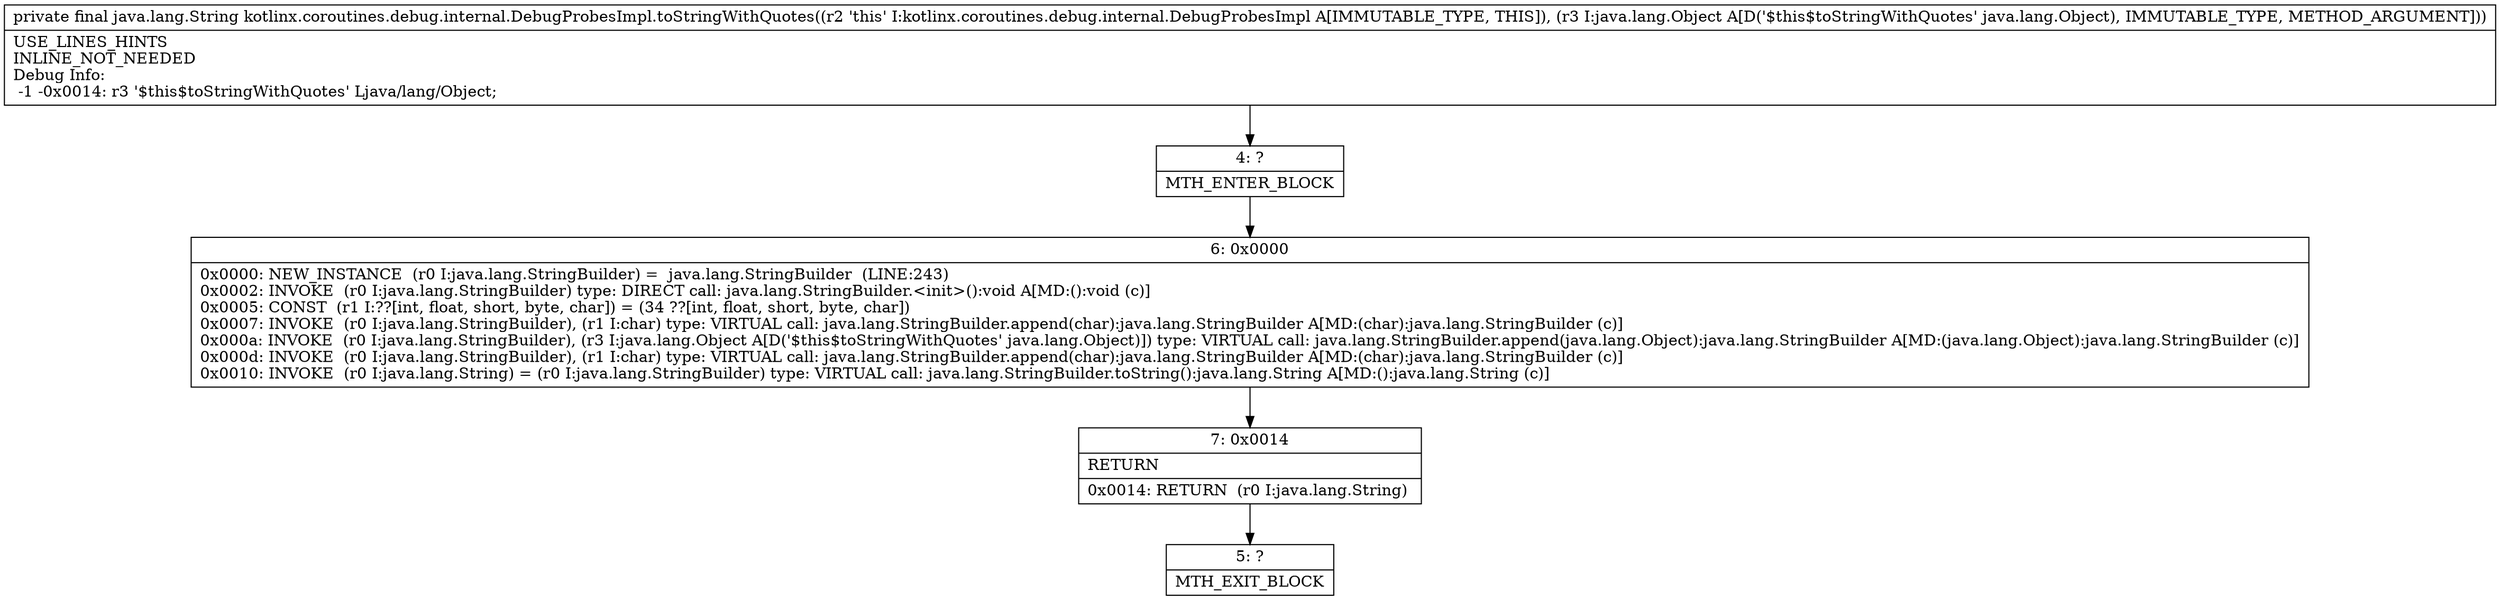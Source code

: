 digraph "CFG forkotlinx.coroutines.debug.internal.DebugProbesImpl.toStringWithQuotes(Ljava\/lang\/Object;)Ljava\/lang\/String;" {
Node_4 [shape=record,label="{4\:\ ?|MTH_ENTER_BLOCK\l}"];
Node_6 [shape=record,label="{6\:\ 0x0000|0x0000: NEW_INSTANCE  (r0 I:java.lang.StringBuilder) =  java.lang.StringBuilder  (LINE:243)\l0x0002: INVOKE  (r0 I:java.lang.StringBuilder) type: DIRECT call: java.lang.StringBuilder.\<init\>():void A[MD:():void (c)]\l0x0005: CONST  (r1 I:??[int, float, short, byte, char]) = (34 ??[int, float, short, byte, char]) \l0x0007: INVOKE  (r0 I:java.lang.StringBuilder), (r1 I:char) type: VIRTUAL call: java.lang.StringBuilder.append(char):java.lang.StringBuilder A[MD:(char):java.lang.StringBuilder (c)]\l0x000a: INVOKE  (r0 I:java.lang.StringBuilder), (r3 I:java.lang.Object A[D('$this$toStringWithQuotes' java.lang.Object)]) type: VIRTUAL call: java.lang.StringBuilder.append(java.lang.Object):java.lang.StringBuilder A[MD:(java.lang.Object):java.lang.StringBuilder (c)]\l0x000d: INVOKE  (r0 I:java.lang.StringBuilder), (r1 I:char) type: VIRTUAL call: java.lang.StringBuilder.append(char):java.lang.StringBuilder A[MD:(char):java.lang.StringBuilder (c)]\l0x0010: INVOKE  (r0 I:java.lang.String) = (r0 I:java.lang.StringBuilder) type: VIRTUAL call: java.lang.StringBuilder.toString():java.lang.String A[MD:():java.lang.String (c)]\l}"];
Node_7 [shape=record,label="{7\:\ 0x0014|RETURN\l|0x0014: RETURN  (r0 I:java.lang.String) \l}"];
Node_5 [shape=record,label="{5\:\ ?|MTH_EXIT_BLOCK\l}"];
MethodNode[shape=record,label="{private final java.lang.String kotlinx.coroutines.debug.internal.DebugProbesImpl.toStringWithQuotes((r2 'this' I:kotlinx.coroutines.debug.internal.DebugProbesImpl A[IMMUTABLE_TYPE, THIS]), (r3 I:java.lang.Object A[D('$this$toStringWithQuotes' java.lang.Object), IMMUTABLE_TYPE, METHOD_ARGUMENT]))  | USE_LINES_HINTS\lINLINE_NOT_NEEDED\lDebug Info:\l  \-1 \-0x0014: r3 '$this$toStringWithQuotes' Ljava\/lang\/Object;\l}"];
MethodNode -> Node_4;Node_4 -> Node_6;
Node_6 -> Node_7;
Node_7 -> Node_5;
}

